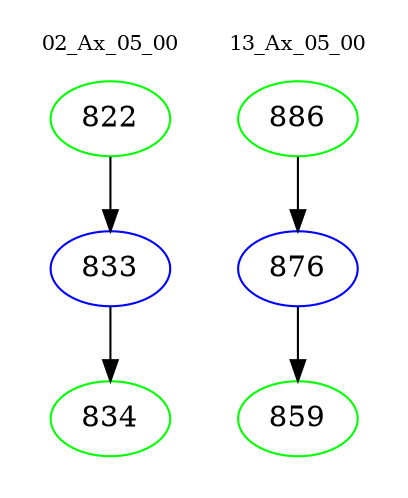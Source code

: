 digraph{
subgraph cluster_0 {
color = white
label = "02_Ax_05_00";
fontsize=10;
T0_822 [label="822", color="green"]
T0_822 -> T0_833 [color="black"]
T0_833 [label="833", color="blue"]
T0_833 -> T0_834 [color="black"]
T0_834 [label="834", color="green"]
}
subgraph cluster_1 {
color = white
label = "13_Ax_05_00";
fontsize=10;
T1_886 [label="886", color="green"]
T1_886 -> T1_876 [color="black"]
T1_876 [label="876", color="blue"]
T1_876 -> T1_859 [color="black"]
T1_859 [label="859", color="green"]
}
}
